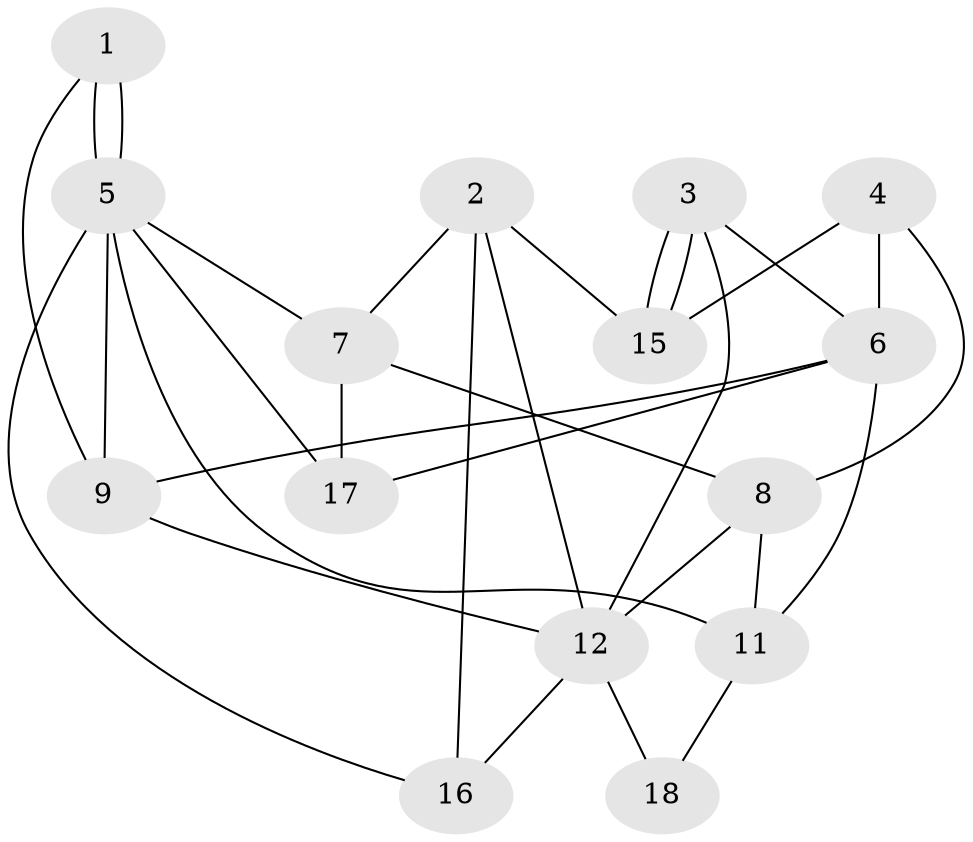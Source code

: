 // Generated by graph-tools (version 1.1) at 2025/46/02/15/25 05:46:28]
// undirected, 15 vertices, 30 edges
graph export_dot {
graph [start="1"]
  node [color=gray90,style=filled];
  1 [super="+13+20"];
  2 [super="+14"];
  3;
  4;
  5;
  6;
  7;
  8 [super="+19"];
  9 [super="+10"];
  11;
  12;
  15 [super="+19"];
  16 [super="+14"];
  17 [super="+10+13"];
  18 [super="+20"];
  1 -- 5;
  1 -- 5;
  1 -- 9;
  2 -- 12;
  2 -- 7;
  2 -- 15;
  2 -- 16;
  3 -- 15;
  3 -- 15;
  3 -- 12;
  3 -- 6;
  4 -- 15;
  4 -- 6;
  4 -- 8;
  5 -- 11;
  5 -- 7;
  5 -- 9;
  5 -- 16;
  5 -- 17;
  6 -- 9;
  6 -- 11;
  6 -- 17;
  7 -- 17;
  7 -- 8;
  8 -- 11;
  8 -- 12;
  9 -- 12;
  11 -- 18;
  12 -- 16;
  12 -- 18;
}
